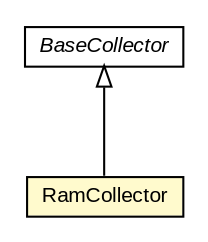 #!/usr/local/bin/dot
#
# Class diagram 
# Generated by UMLGraph version R5_6-24-gf6e263 (http://www.umlgraph.org/)
#

digraph G {
	edge [fontname="arial",fontsize=10,labelfontname="arial",labelfontsize=10];
	node [fontname="arial",fontsize=10,shape=plaintext];
	nodesep=0.25;
	ranksep=0.5;
	// com.mycompany.task1.metric.RamCollector
	c388 [label=<<table title="com.mycompany.task1.metric.RamCollector" border="0" cellborder="1" cellspacing="0" cellpadding="2" port="p" bgcolor="lemonChiffon" href="./RamCollector.html">
		<tr><td><table border="0" cellspacing="0" cellpadding="1">
<tr><td align="center" balign="center"> RamCollector </td></tr>
		</table></td></tr>
		</table>>, URL="./RamCollector.html", fontname="arial", fontcolor="black", fontsize=10.0];
	// com.mycompany.task1.metric.interfaces.BaseCollector
	c397 [label=<<table title="com.mycompany.task1.metric.interfaces.BaseCollector" border="0" cellborder="1" cellspacing="0" cellpadding="2" port="p" href="./interfaces/BaseCollector.html">
		<tr><td><table border="0" cellspacing="0" cellpadding="1">
<tr><td align="center" balign="center"><font face="arial italic"> BaseCollector </font></td></tr>
		</table></td></tr>
		</table>>, URL="./interfaces/BaseCollector.html", fontname="arial", fontcolor="black", fontsize=10.0];
	//com.mycompany.task1.metric.RamCollector extends com.mycompany.task1.metric.interfaces.BaseCollector
	c397:p -> c388:p [dir=back,arrowtail=empty];
}

